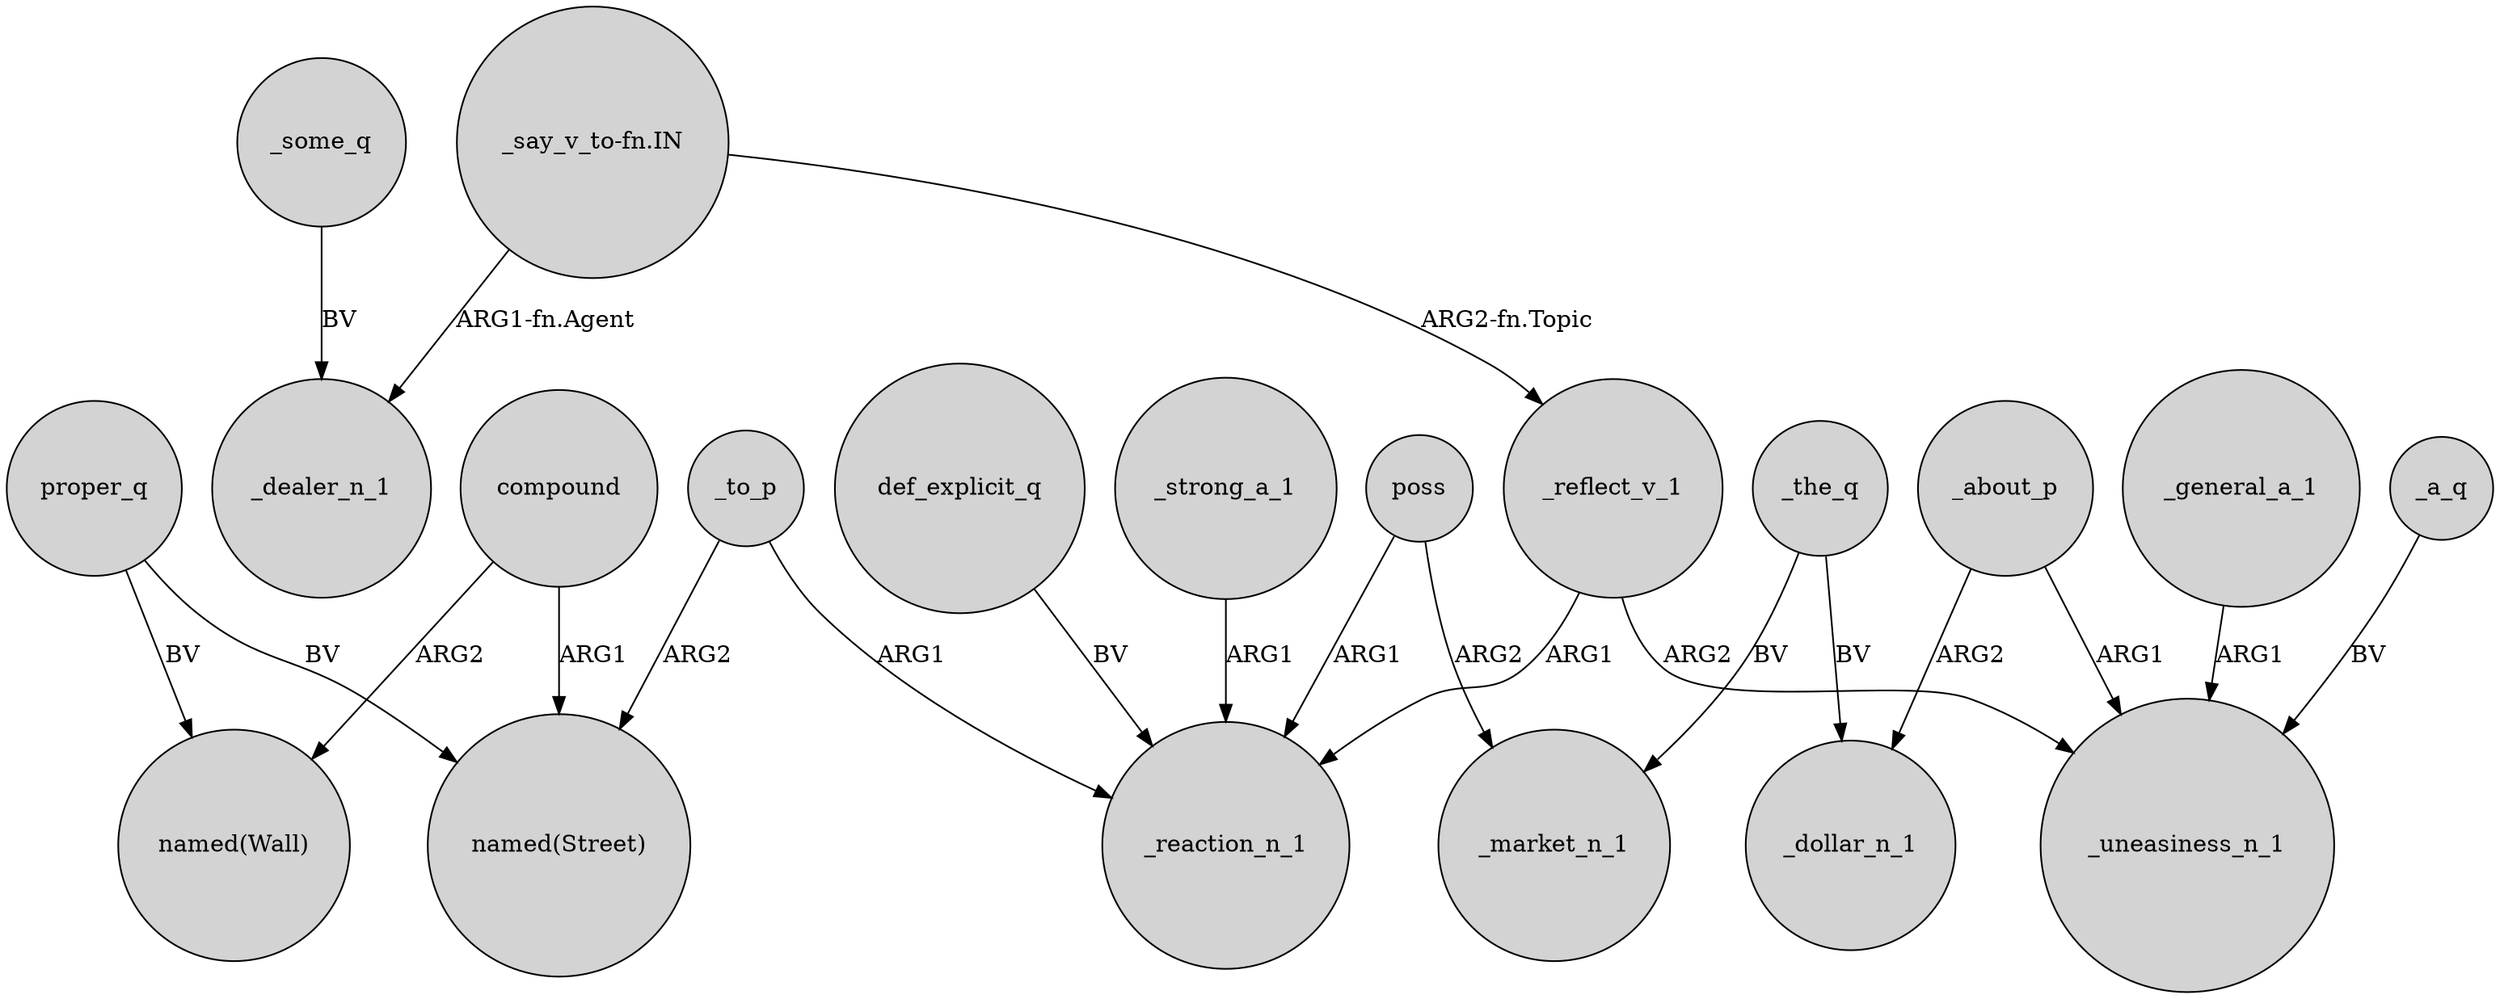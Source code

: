 digraph {
	node [shape=circle style=filled]
	"_say_v_to-fn.IN" -> _reflect_v_1 [label="ARG2-fn.Topic"]
	_to_p -> "named(Street)" [label=ARG2]
	_some_q -> _dealer_n_1 [label=BV]
	"_say_v_to-fn.IN" -> _dealer_n_1 [label="ARG1-fn.Agent"]
	compound -> "named(Street)" [label=ARG1]
	proper_q -> "named(Wall)" [label=BV]
	_to_p -> _reaction_n_1 [label=ARG1]
	_the_q -> _dollar_n_1 [label=BV]
	def_explicit_q -> _reaction_n_1 [label=BV]
	proper_q -> "named(Street)" [label=BV]
	_reflect_v_1 -> _uneasiness_n_1 [label=ARG2]
	compound -> "named(Wall)" [label=ARG2]
	poss -> _market_n_1 [label=ARG2]
	_general_a_1 -> _uneasiness_n_1 [label=ARG1]
	_strong_a_1 -> _reaction_n_1 [label=ARG1]
	_a_q -> _uneasiness_n_1 [label=BV]
	_reflect_v_1 -> _reaction_n_1 [label=ARG1]
	poss -> _reaction_n_1 [label=ARG1]
	_about_p -> _uneasiness_n_1 [label=ARG1]
	_the_q -> _market_n_1 [label=BV]
	_about_p -> _dollar_n_1 [label=ARG2]
}
